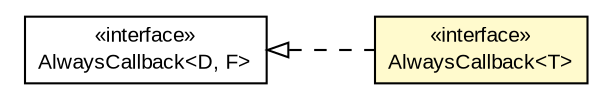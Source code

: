 #!/usr/local/bin/dot
#
# Class diagram 
# Generated by UMLGraph version R5_6-24-gf6e263 (http://www.umlgraph.org/)
#

digraph G {
	edge [fontname="arial",fontsize=10,labelfontname="arial",labelfontsize=10];
	node [fontname="arial",fontsize=10,shape=plaintext];
	nodesep=0.25;
	ranksep=0.5;
	rankdir=LR;
	// io.reinert.requestor.gdeferred.AlwaysCallback<T>
	c1987 [label=<<table title="io.reinert.requestor.gdeferred.AlwaysCallback" border="0" cellborder="1" cellspacing="0" cellpadding="2" port="p" bgcolor="lemonChiffon" href="./AlwaysCallback.html">
		<tr><td><table border="0" cellspacing="0" cellpadding="1">
<tr><td align="center" balign="center"> &#171;interface&#187; </td></tr>
<tr><td align="center" balign="center"> AlwaysCallback&lt;T&gt; </td></tr>
		</table></td></tr>
		</table>>, URL="./AlwaysCallback.html", fontname="arial", fontcolor="black", fontsize=10.0];
	//io.reinert.requestor.gdeferred.AlwaysCallback<T> implements io.reinert.gdeferred.AlwaysCallback<D, F>
	c1990:p -> c1987:p [dir=back,arrowtail=empty,style=dashed];
	// io.reinert.gdeferred.AlwaysCallback<D, F>
	c1990 [label=<<table title="io.reinert.gdeferred.AlwaysCallback" border="0" cellborder="1" cellspacing="0" cellpadding="2" port="p">
		<tr><td><table border="0" cellspacing="0" cellpadding="1">
<tr><td align="center" balign="center"> &#171;interface&#187; </td></tr>
<tr><td align="center" balign="center"> AlwaysCallback&lt;D, F&gt; </td></tr>
		</table></td></tr>
		</table>>, URL="null", fontname="arial", fontcolor="black", fontsize=10.0];
}

